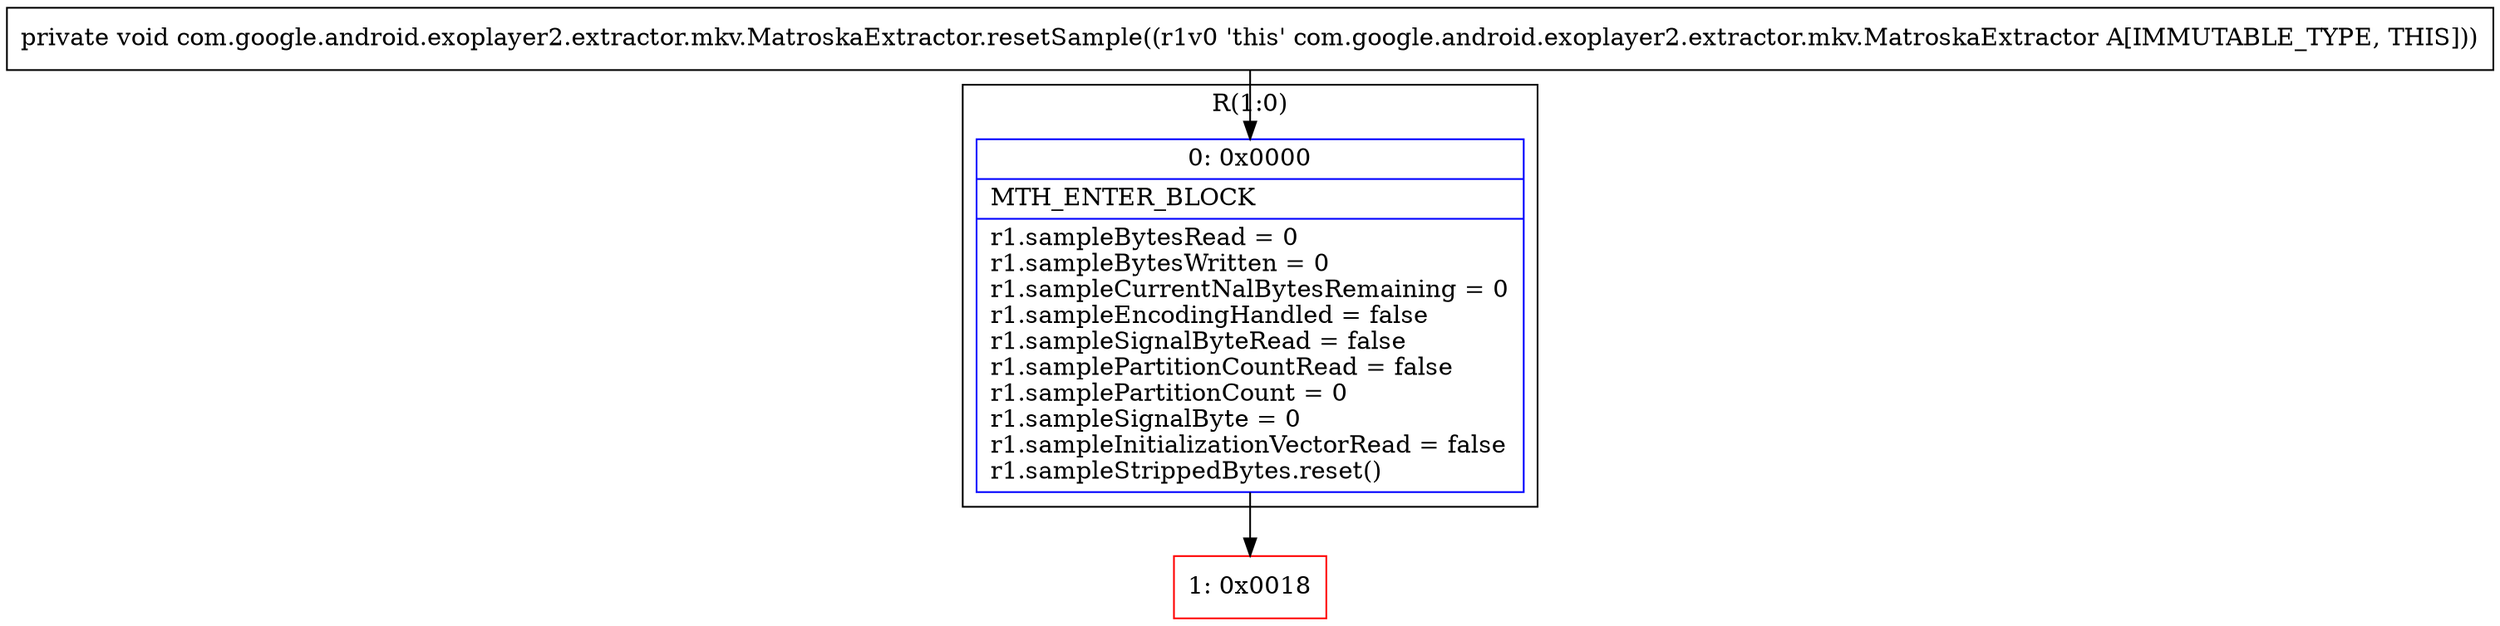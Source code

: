 digraph "CFG forcom.google.android.exoplayer2.extractor.mkv.MatroskaExtractor.resetSample()V" {
subgraph cluster_Region_968876272 {
label = "R(1:0)";
node [shape=record,color=blue];
Node_0 [shape=record,label="{0\:\ 0x0000|MTH_ENTER_BLOCK\l|r1.sampleBytesRead = 0\lr1.sampleBytesWritten = 0\lr1.sampleCurrentNalBytesRemaining = 0\lr1.sampleEncodingHandled = false\lr1.sampleSignalByteRead = false\lr1.samplePartitionCountRead = false\lr1.samplePartitionCount = 0\lr1.sampleSignalByte = 0\lr1.sampleInitializationVectorRead = false\lr1.sampleStrippedBytes.reset()\l}"];
}
Node_1 [shape=record,color=red,label="{1\:\ 0x0018}"];
MethodNode[shape=record,label="{private void com.google.android.exoplayer2.extractor.mkv.MatroskaExtractor.resetSample((r1v0 'this' com.google.android.exoplayer2.extractor.mkv.MatroskaExtractor A[IMMUTABLE_TYPE, THIS])) }"];
MethodNode -> Node_0;
Node_0 -> Node_1;
}


